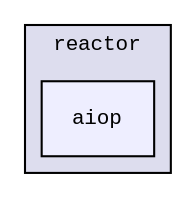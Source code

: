 digraph "src/platform/windows/asio/reactor/aiop" {
  compound=true
  node [ fontsize="10", fontname="CourierNew"];
  edge [ labelfontsize="10", labelfontname="CourierNew"];
  subgraph clusterdir_f9013285cada866385b08072295f22fa {
    graph [ bgcolor="#ddddee", pencolor="black", label="reactor" fontname="CourierNew", fontsize="10", URL="dir_f9013285cada866385b08072295f22fa.html"]
  dir_b0a40ce88ea6dc8b8bcb8e42cd2c59a7 [shape=box, label="aiop", style="filled", fillcolor="#eeeeff", pencolor="black", URL="dir_b0a40ce88ea6dc8b8bcb8e42cd2c59a7.html"];
  }
}
